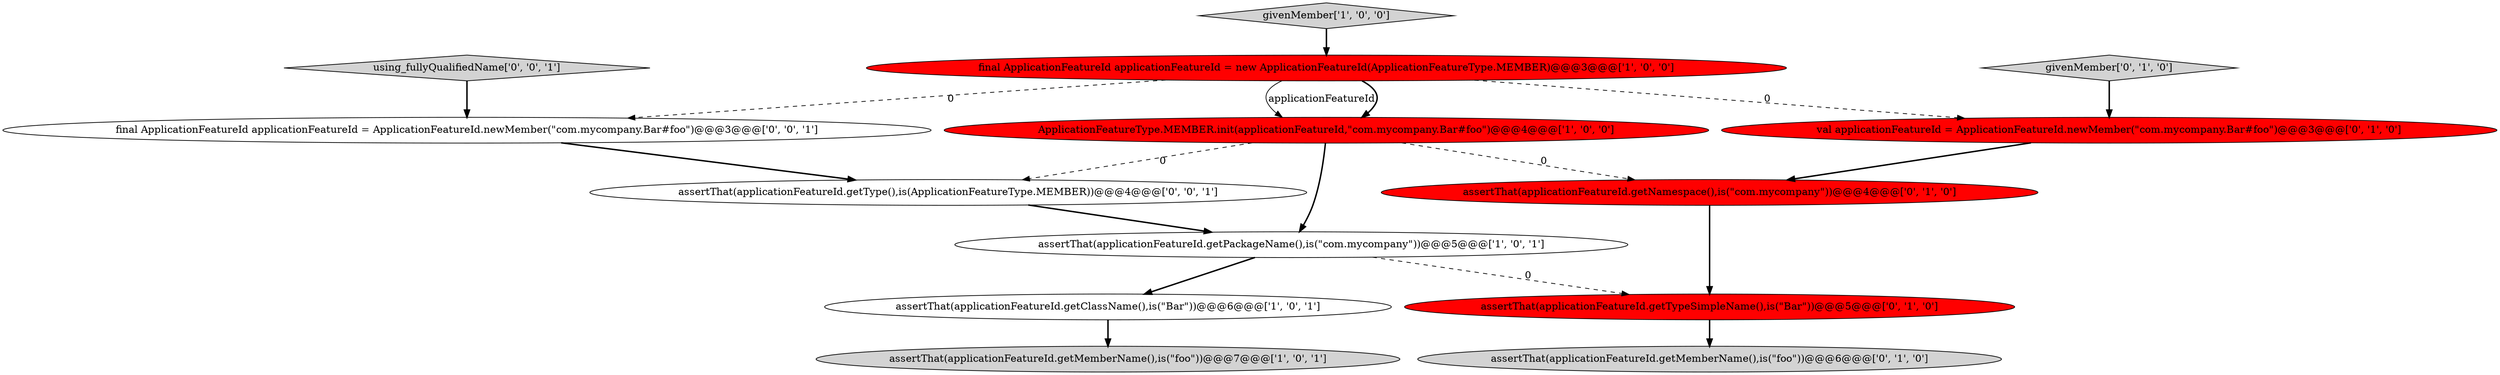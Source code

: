 digraph {
0 [style = filled, label = "assertThat(applicationFeatureId.getMemberName(),is(\"foo\"))@@@7@@@['1', '0', '1']", fillcolor = lightgray, shape = ellipse image = "AAA0AAABBB1BBB"];
5 [style = filled, label = "assertThat(applicationFeatureId.getPackageName(),is(\"com.mycompany\"))@@@5@@@['1', '0', '1']", fillcolor = white, shape = ellipse image = "AAA0AAABBB1BBB"];
10 [style = filled, label = "assertThat(applicationFeatureId.getTypeSimpleName(),is(\"Bar\"))@@@5@@@['0', '1', '0']", fillcolor = red, shape = ellipse image = "AAA1AAABBB2BBB"];
9 [style = filled, label = "assertThat(applicationFeatureId.getMemberName(),is(\"foo\"))@@@6@@@['0', '1', '0']", fillcolor = lightgray, shape = ellipse image = "AAA0AAABBB2BBB"];
12 [style = filled, label = "final ApplicationFeatureId applicationFeatureId = ApplicationFeatureId.newMember(\"com.mycompany.Bar#foo\")@@@3@@@['0', '0', '1']", fillcolor = white, shape = ellipse image = "AAA0AAABBB3BBB"];
6 [style = filled, label = "assertThat(applicationFeatureId.getNamespace(),is(\"com.mycompany\"))@@@4@@@['0', '1', '0']", fillcolor = red, shape = ellipse image = "AAA1AAABBB2BBB"];
13 [style = filled, label = "using_fullyQualifiedName['0', '0', '1']", fillcolor = lightgray, shape = diamond image = "AAA0AAABBB3BBB"];
4 [style = filled, label = "assertThat(applicationFeatureId.getClassName(),is(\"Bar\"))@@@6@@@['1', '0', '1']", fillcolor = white, shape = ellipse image = "AAA0AAABBB1BBB"];
11 [style = filled, label = "assertThat(applicationFeatureId.getType(),is(ApplicationFeatureType.MEMBER))@@@4@@@['0', '0', '1']", fillcolor = white, shape = ellipse image = "AAA0AAABBB3BBB"];
3 [style = filled, label = "ApplicationFeatureType.MEMBER.init(applicationFeatureId,\"com.mycompany.Bar#foo\")@@@4@@@['1', '0', '0']", fillcolor = red, shape = ellipse image = "AAA1AAABBB1BBB"];
7 [style = filled, label = "givenMember['0', '1', '0']", fillcolor = lightgray, shape = diamond image = "AAA0AAABBB2BBB"];
1 [style = filled, label = "givenMember['1', '0', '0']", fillcolor = lightgray, shape = diamond image = "AAA0AAABBB1BBB"];
8 [style = filled, label = "val applicationFeatureId = ApplicationFeatureId.newMember(\"com.mycompany.Bar#foo\")@@@3@@@['0', '1', '0']", fillcolor = red, shape = ellipse image = "AAA1AAABBB2BBB"];
2 [style = filled, label = "final ApplicationFeatureId applicationFeatureId = new ApplicationFeatureId(ApplicationFeatureType.MEMBER)@@@3@@@['1', '0', '0']", fillcolor = red, shape = ellipse image = "AAA1AAABBB1BBB"];
2->12 [style = dashed, label="0"];
11->5 [style = bold, label=""];
3->5 [style = bold, label=""];
1->2 [style = bold, label=""];
8->6 [style = bold, label=""];
10->9 [style = bold, label=""];
13->12 [style = bold, label=""];
3->6 [style = dashed, label="0"];
3->11 [style = dashed, label="0"];
5->10 [style = dashed, label="0"];
7->8 [style = bold, label=""];
2->8 [style = dashed, label="0"];
6->10 [style = bold, label=""];
2->3 [style = solid, label="applicationFeatureId"];
5->4 [style = bold, label=""];
2->3 [style = bold, label=""];
4->0 [style = bold, label=""];
12->11 [style = bold, label=""];
}
